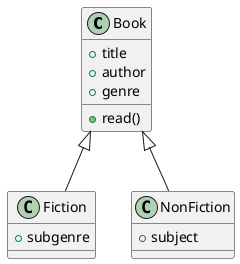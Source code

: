 @startuml


class Book{
 +title
 +author
 +genre
 +read()
}

class Fiction extends Book{
 +subgenre
}

class NonFiction extends Book{
 +subject
}


@enduml